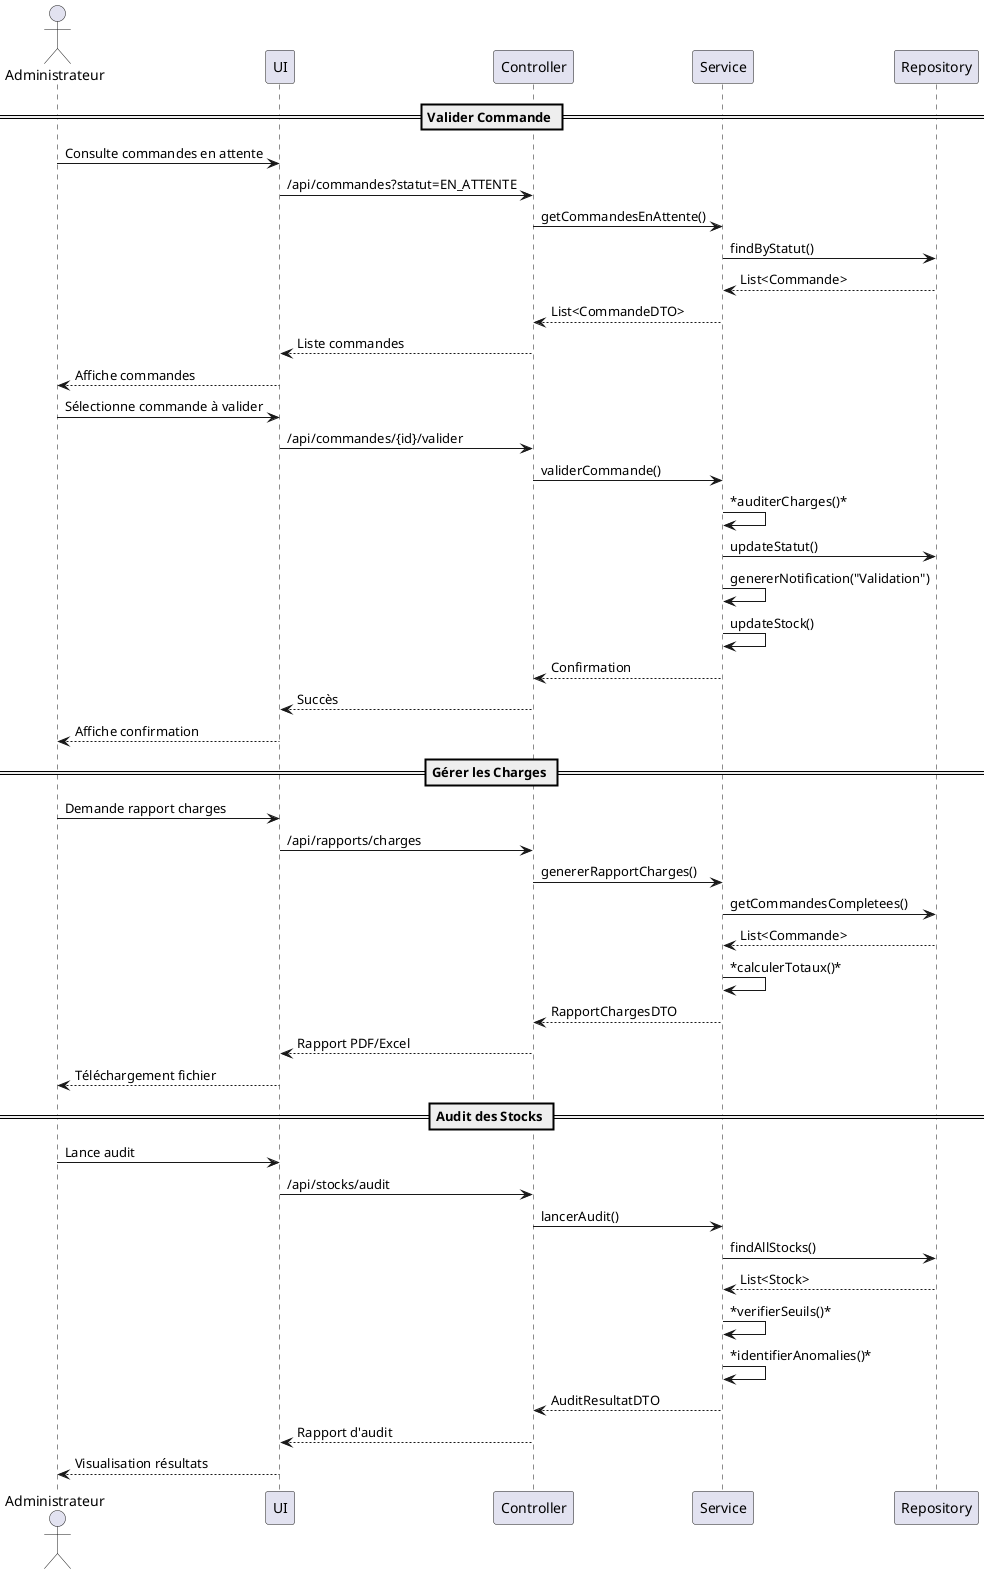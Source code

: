 @startuml
actor Administrateur
participant "UI" as UI
participant "Controller" as Controller
participant "Service" as Service
participant "Repository" as Repository

== Valider Commande ==
Administrateur -> UI : Consulte commandes en attente
UI -> Controller : /api/commandes?statut=EN_ATTENTE
Controller -> Service : getCommandesEnAttente()
Service -> Repository : findByStatut()
Repository --> Service : List<Commande>
Service --> Controller : List<CommandeDTO>
Controller --> UI : Liste commandes
UI --> Administrateur : Affiche commandes

Administrateur -> UI : Sélectionne commande à valider
UI -> Controller : /api/commandes/{id}/valider
Controller -> Service : validerCommande()
Service -> Service : *auditerCharges()*
Service -> Repository : updateStatut()
Service -> Service : genererNotification("Validation")
Service -> Service : updateStock()
Service --> Controller : Confirmation
Controller --> UI : Succès
UI --> Administrateur : Affiche confirmation

== Gérer les Charges ==
Administrateur -> UI : Demande rapport charges
UI -> Controller : /api/rapports/charges
Controller -> Service : genererRapportCharges()
Service -> Repository : getCommandesCompletees()
Repository --> Service : List<Commande>
Service -> Service : *calculerTotaux()*
Service --> Controller : RapportChargesDTO
Controller --> UI : Rapport PDF/Excel
UI --> Administrateur : Téléchargement fichier

== Audit des Stocks ==
Administrateur -> UI : Lance audit
UI -> Controller : /api/stocks/audit
Controller -> Service : lancerAudit()
Service -> Repository : findAllStocks()
Repository --> Service : List<Stock>
Service -> Service : *verifierSeuils()*
Service -> Service : *identifierAnomalies()*
Service --> Controller : AuditResultatDTO
Controller --> UI : Rapport d'audit
UI --> Administrateur : Visualisation résultats
@enduml
